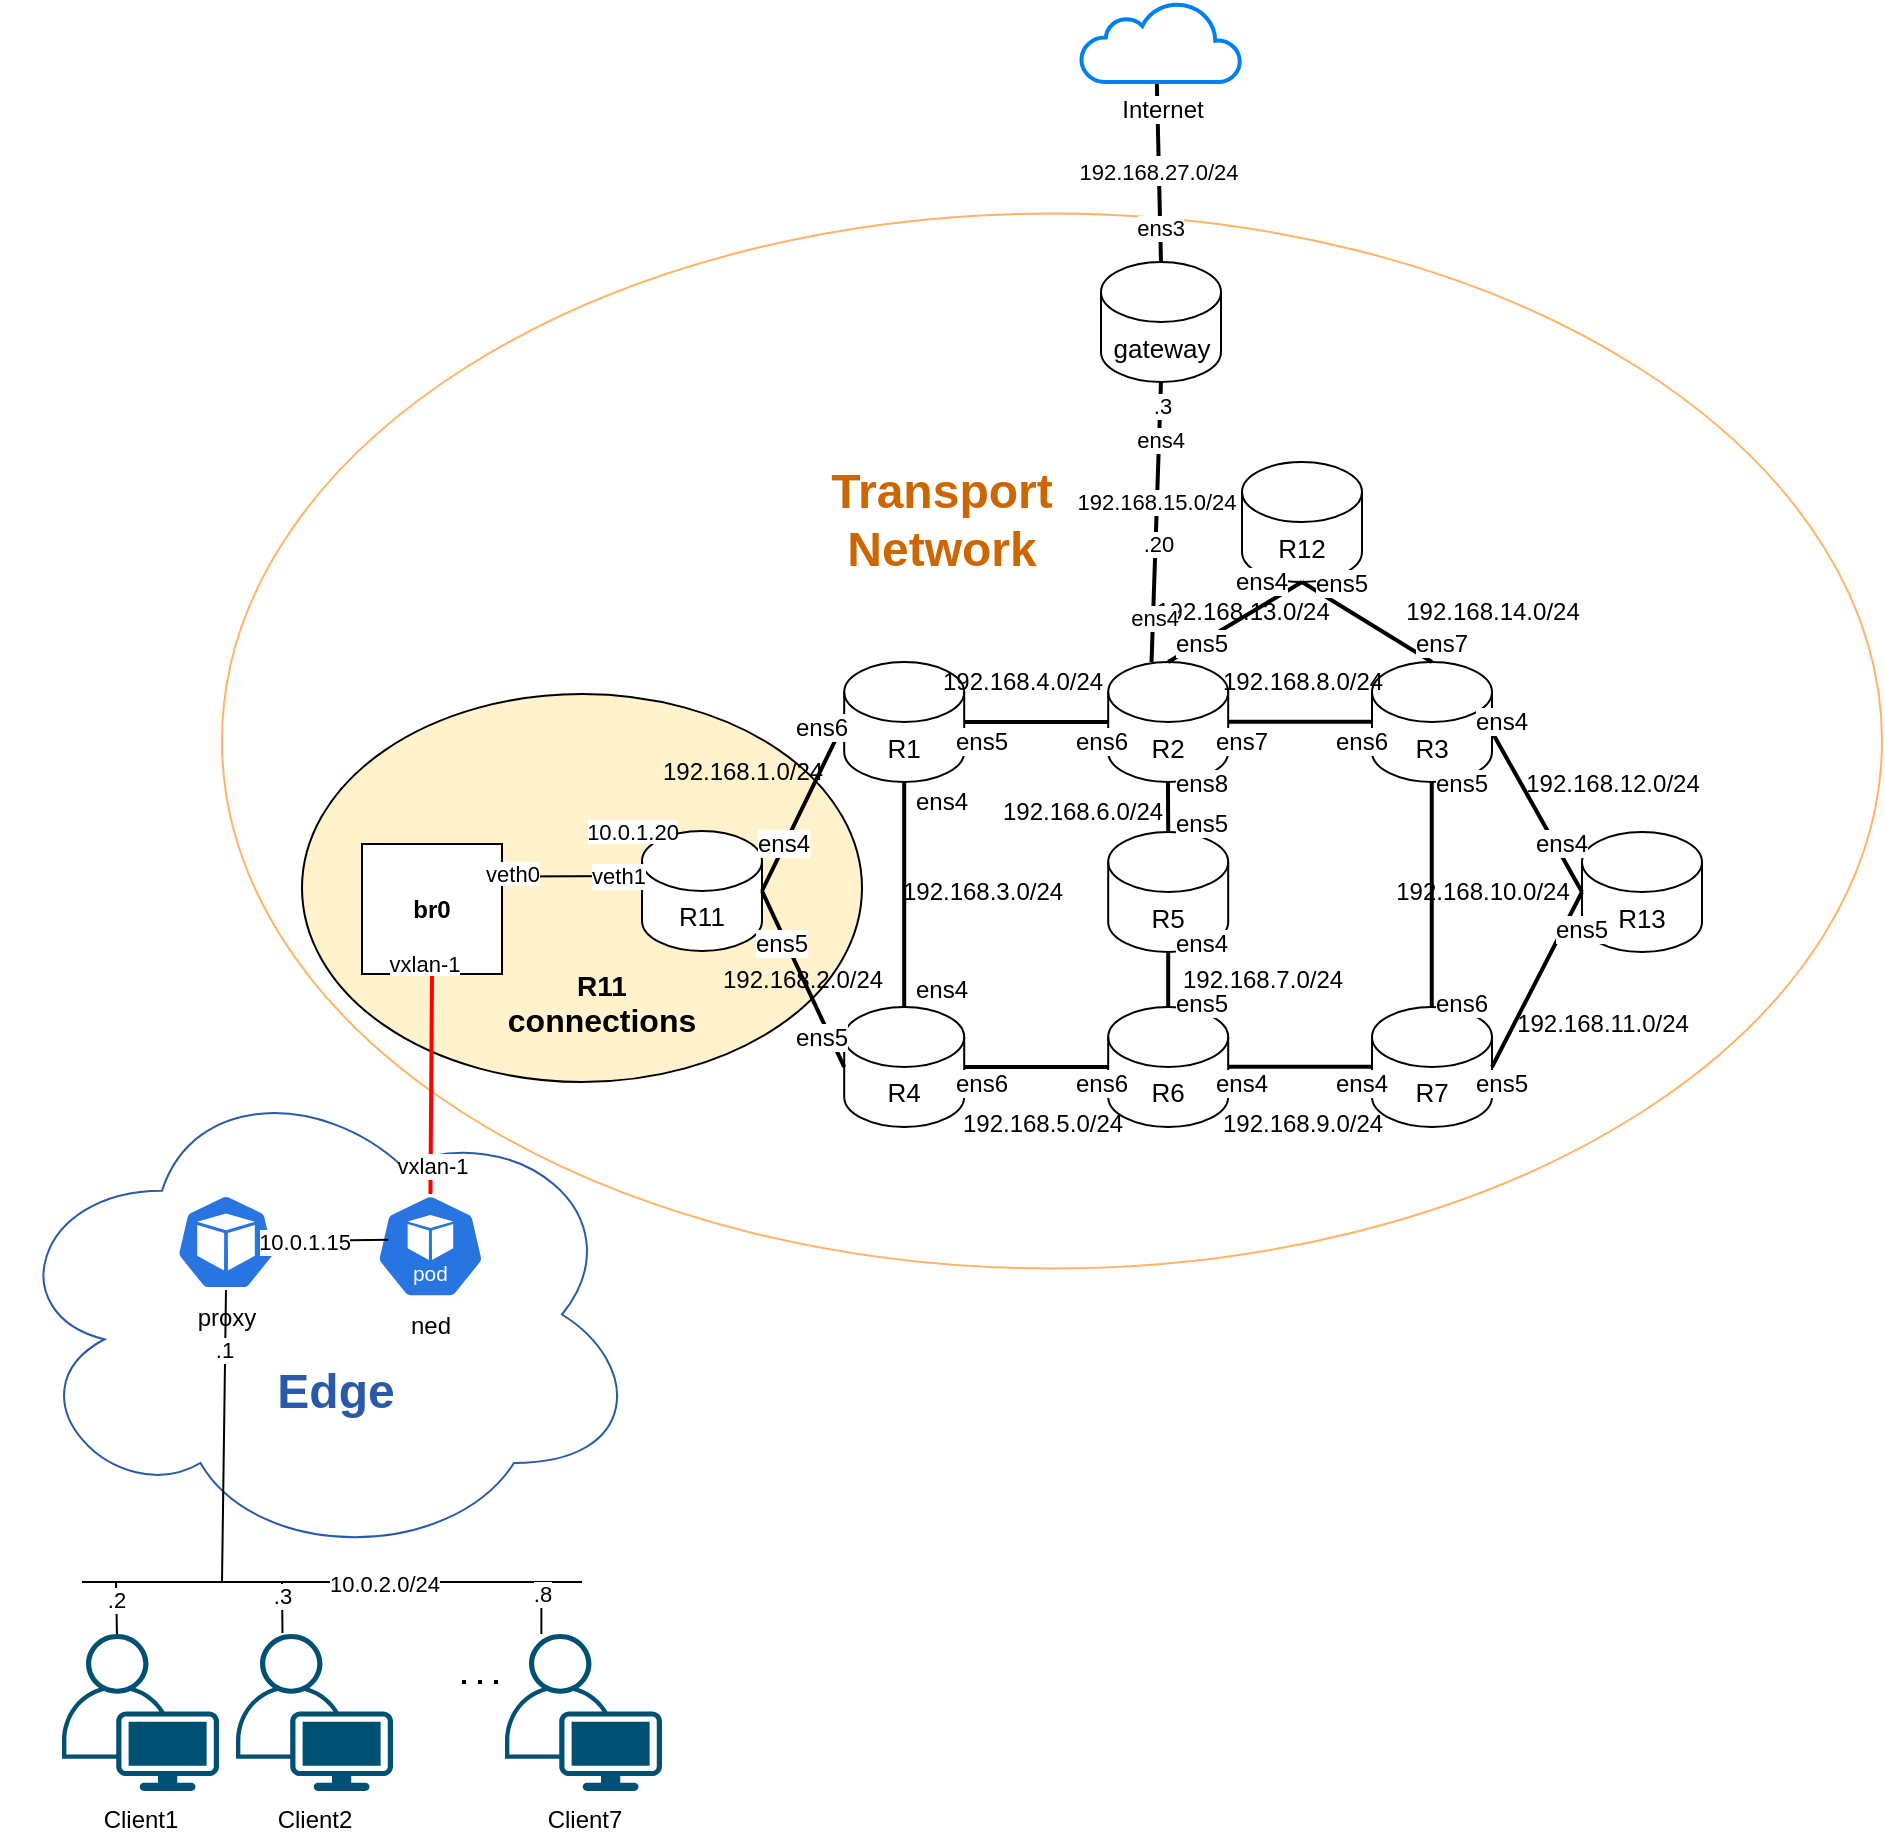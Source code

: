 <mxfile version="27.1.4">
  <diagram name="Página-1" id="AqzY-6GFsEjk-wBMrsei">
    <mxGraphModel dx="1024" dy="442" grid="1" gridSize="10" guides="1" tooltips="1" connect="1" arrows="1" fold="1" page="1" pageScale="1" pageWidth="1169" pageHeight="827" math="0" shadow="0">
      <root>
        <mxCell id="0" />
        <mxCell id="1" parent="0" />
        <mxCell id="cHn_flzbuspQxcIcsFyM-122" value="" style="ellipse;whiteSpace=wrap;html=1;strokeColor=#FFB366;" vertex="1" parent="1">
          <mxGeometry x="1940" y="1525.75" width="830" height="527.5" as="geometry" />
        </mxCell>
        <mxCell id="cHn_flzbuspQxcIcsFyM-1" value="" style="ellipse;whiteSpace=wrap;html=1;fillColor=#fff2cc;strokeColor=#000000;" vertex="1" parent="1">
          <mxGeometry x="1980" y="1766" width="280" height="194" as="geometry" />
        </mxCell>
        <mxCell id="cHn_flzbuspQxcIcsFyM-2" value="&lt;b&gt;br0&lt;/b&gt;" style="rounded=0;whiteSpace=wrap;html=1;" vertex="1" parent="1">
          <mxGeometry x="2010" y="1841" width="70" height="65" as="geometry" />
        </mxCell>
        <mxCell id="cHn_flzbuspQxcIcsFyM-3" value="" style="ellipse;shape=cloud;whiteSpace=wrap;html=1;strokeColor=light-dark(#2A59A7,#2A59A7);" vertex="1" parent="1">
          <mxGeometry x="1830" y="1952.5" width="320" height="247.5" as="geometry" />
        </mxCell>
        <mxCell id="cHn_flzbuspQxcIcsFyM-4" value="R13" style="shape=cylinder3;whiteSpace=wrap;html=1;boundedLbl=1;backgroundOutline=1;size=15;fontSize=13;fontStyle=0" vertex="1" parent="1">
          <mxGeometry x="2620" y="1835" width="60" height="60" as="geometry" />
        </mxCell>
        <mxCell id="cHn_flzbuspQxcIcsFyM-5" value="R3" style="shape=cylinder3;whiteSpace=wrap;html=1;boundedLbl=1;backgroundOutline=1;size=15;fontSize=13;fontStyle=0" vertex="1" parent="1">
          <mxGeometry x="2515" y="1750" width="60" height="60" as="geometry" />
        </mxCell>
        <mxCell id="cHn_flzbuspQxcIcsFyM-6" value="R7" style="shape=cylinder3;whiteSpace=wrap;html=1;boundedLbl=1;backgroundOutline=1;size=15;fontSize=13;fontStyle=0" vertex="1" parent="1">
          <mxGeometry x="2515" y="1922.5" width="60" height="60" as="geometry" />
        </mxCell>
        <mxCell id="cHn_flzbuspQxcIcsFyM-7" value="R6" style="shape=cylinder3;whiteSpace=wrap;html=1;boundedLbl=1;backgroundOutline=1;size=15;fontSize=13;fontStyle=0" vertex="1" parent="1">
          <mxGeometry x="2383.1" y="1922.5" width="60" height="60" as="geometry" />
        </mxCell>
        <mxCell id="cHn_flzbuspQxcIcsFyM-8" value="R5" style="shape=cylinder3;whiteSpace=wrap;html=1;boundedLbl=1;backgroundOutline=1;size=15;fontSize=13;fontStyle=0" vertex="1" parent="1">
          <mxGeometry x="2383.1" y="1835" width="60" height="60" as="geometry" />
        </mxCell>
        <mxCell id="cHn_flzbuspQxcIcsFyM-9" value="R4" style="shape=cylinder3;whiteSpace=wrap;html=1;boundedLbl=1;backgroundOutline=1;size=15;fontSize=13;fontStyle=0" vertex="1" parent="1">
          <mxGeometry x="2251.1" y="1922.5" width="60" height="60" as="geometry" />
        </mxCell>
        <mxCell id="cHn_flzbuspQxcIcsFyM-10" value="R11" style="shape=cylinder3;whiteSpace=wrap;html=1;boundedLbl=1;backgroundOutline=1;size=15;fontSize=13;fontStyle=0" vertex="1" parent="1">
          <mxGeometry x="2150" y="1834.5" width="60" height="60" as="geometry" />
        </mxCell>
        <mxCell id="cHn_flzbuspQxcIcsFyM-11" value="R1" style="shape=cylinder3;whiteSpace=wrap;html=1;boundedLbl=1;backgroundOutline=1;size=15;fontSize=13;fontStyle=0" vertex="1" parent="1">
          <mxGeometry x="2251.1" y="1750" width="60" height="60" as="geometry" />
        </mxCell>
        <mxCell id="cHn_flzbuspQxcIcsFyM-12" value="R12" style="shape=cylinder3;whiteSpace=wrap;html=1;boundedLbl=1;backgroundOutline=1;size=15;fontSize=13;fontStyle=0" vertex="1" parent="1">
          <mxGeometry x="2450" y="1650" width="60" height="60" as="geometry" />
        </mxCell>
        <mxCell id="cHn_flzbuspQxcIcsFyM-13" value="" style="endArrow=none;html=1;rounded=0;exitX=0.5;exitY=0;exitDx=0;exitDy=0;exitPerimeter=0;strokeColor=default;strokeWidth=2;align=center;verticalAlign=middle;fontFamily=Helvetica;fontSize=13;fontColor=default;labelBackgroundColor=default;endFill=0;fontStyle=0;entryX=0.5;entryY=1;entryDx=0;entryDy=0;entryPerimeter=0;" edge="1" parent="1" source="cHn_flzbuspQxcIcsFyM-9" target="cHn_flzbuspQxcIcsFyM-11">
          <mxGeometry width="50" height="50" relative="1" as="geometry">
            <mxPoint x="2295" y="1834.5" as="sourcePoint" />
            <mxPoint x="2295" y="1769.5" as="targetPoint" />
          </mxGeometry>
        </mxCell>
        <mxCell id="cHn_flzbuspQxcIcsFyM-14" value="" style="endArrow=none;html=1;rounded=0;exitX=1;exitY=0.5;exitDx=0;exitDy=0;exitPerimeter=0;strokeColor=default;strokeWidth=2;align=center;verticalAlign=middle;fontFamily=Helvetica;fontSize=13;fontColor=default;labelBackgroundColor=default;endFill=0;fontStyle=0;entryX=0;entryY=0.5;entryDx=0;entryDy=0;entryPerimeter=0;" edge="1" parent="1" source="cHn_flzbuspQxcIcsFyM-10" target="cHn_flzbuspQxcIcsFyM-11">
          <mxGeometry width="50" height="50" relative="1" as="geometry">
            <mxPoint x="2250.97" y="1862.5" as="sourcePoint" />
            <mxPoint x="2250.97" y="1802.5" as="targetPoint" />
          </mxGeometry>
        </mxCell>
        <mxCell id="cHn_flzbuspQxcIcsFyM-15" value="" style="endArrow=none;html=1;rounded=0;exitX=1;exitY=0.5;exitDx=0;exitDy=0;exitPerimeter=0;strokeColor=default;strokeWidth=2;align=center;verticalAlign=middle;fontFamily=Helvetica;fontSize=13;fontColor=default;labelBackgroundColor=default;endFill=0;fontStyle=0;entryX=0;entryY=0.5;entryDx=0;entryDy=0;entryPerimeter=0;" edge="1" parent="1" source="cHn_flzbuspQxcIcsFyM-10" target="cHn_flzbuspQxcIcsFyM-9">
          <mxGeometry width="50" height="50" relative="1" as="geometry">
            <mxPoint x="2218.8" y="1878.5" as="sourcePoint" />
            <mxPoint x="2259.8" y="1818.5" as="targetPoint" />
          </mxGeometry>
        </mxCell>
        <mxCell id="cHn_flzbuspQxcIcsFyM-16" value="R2" style="shape=cylinder3;whiteSpace=wrap;html=1;boundedLbl=1;backgroundOutline=1;size=15;fontSize=13;fontStyle=0" vertex="1" parent="1">
          <mxGeometry x="2383.1" y="1750" width="60" height="60" as="geometry" />
        </mxCell>
        <mxCell id="cHn_flzbuspQxcIcsFyM-17" value="" style="endArrow=none;html=1;rounded=0;exitX=0.5;exitY=0;exitDx=0;exitDy=0;exitPerimeter=0;strokeColor=default;strokeWidth=2;align=center;verticalAlign=middle;fontFamily=Helvetica;fontSize=13;fontColor=default;labelBackgroundColor=default;endFill=0;fontStyle=0;entryX=0.5;entryY=1;entryDx=0;entryDy=0;entryPerimeter=0;" edge="1" parent="1" source="cHn_flzbuspQxcIcsFyM-7" target="cHn_flzbuspQxcIcsFyM-8">
          <mxGeometry width="50" height="50" relative="1" as="geometry">
            <mxPoint x="2412.9" y="1922.5" as="sourcePoint" />
            <mxPoint x="2413.29" y="1895.0" as="targetPoint" />
          </mxGeometry>
        </mxCell>
        <mxCell id="cHn_flzbuspQxcIcsFyM-18" value="" style="endArrow=none;html=1;rounded=0;exitX=0.5;exitY=0;exitDx=0;exitDy=0;exitPerimeter=0;strokeColor=default;strokeWidth=2;align=center;verticalAlign=middle;fontFamily=Helvetica;fontSize=13;fontColor=default;labelBackgroundColor=default;endFill=0;fontStyle=0;entryX=0.5;entryY=1;entryDx=0;entryDy=0;entryPerimeter=0;" edge="1" parent="1" source="cHn_flzbuspQxcIcsFyM-8">
          <mxGeometry width="50" height="50" relative="1" as="geometry">
            <mxPoint x="2412.98" y="1838" as="sourcePoint" />
            <mxPoint x="2412.98" y="1810" as="targetPoint" />
          </mxGeometry>
        </mxCell>
        <mxCell id="cHn_flzbuspQxcIcsFyM-19" value="" style="endArrow=none;html=1;rounded=0;exitX=1;exitY=0.5;exitDx=0;exitDy=0;exitPerimeter=0;strokeColor=default;strokeWidth=2;align=center;verticalAlign=middle;fontFamily=Helvetica;fontSize=13;fontColor=default;labelBackgroundColor=default;endFill=0;fontStyle=0;entryX=0;entryY=0.5;entryDx=0;entryDy=0;entryPerimeter=0;" edge="1" parent="1" source="cHn_flzbuspQxcIcsFyM-9" target="cHn_flzbuspQxcIcsFyM-7">
          <mxGeometry width="50" height="50" relative="1" as="geometry">
            <mxPoint x="2311.1" y="1959" as="sourcePoint" />
            <mxPoint x="2311.1" y="1846" as="targetPoint" />
          </mxGeometry>
        </mxCell>
        <mxCell id="cHn_flzbuspQxcIcsFyM-20" value="" style="endArrow=none;html=1;rounded=0;exitX=1;exitY=0.5;exitDx=0;exitDy=0;exitPerimeter=0;strokeColor=default;strokeWidth=2;align=center;verticalAlign=middle;fontFamily=Helvetica;fontSize=13;fontColor=default;labelBackgroundColor=default;endFill=0;fontStyle=0;entryX=0;entryY=0.5;entryDx=0;entryDy=0;entryPerimeter=0;" edge="1" parent="1">
          <mxGeometry width="50" height="50" relative="1" as="geometry">
            <mxPoint x="2311.1" y="1780" as="sourcePoint" />
            <mxPoint x="2383.1" y="1780" as="targetPoint" />
          </mxGeometry>
        </mxCell>
        <mxCell id="cHn_flzbuspQxcIcsFyM-21" value="" style="endArrow=none;html=1;rounded=0;exitX=1;exitY=0.5;exitDx=0;exitDy=0;exitPerimeter=0;strokeColor=default;strokeWidth=2;align=center;verticalAlign=middle;fontFamily=Helvetica;fontSize=13;fontColor=default;labelBackgroundColor=default;endFill=0;fontStyle=0;entryX=0;entryY=0.5;entryDx=0;entryDy=0;entryPerimeter=0;" edge="1" parent="1">
          <mxGeometry width="50" height="50" relative="1" as="geometry">
            <mxPoint x="2443.1" y="1779.88" as="sourcePoint" />
            <mxPoint x="2515.1" y="1779.88" as="targetPoint" />
          </mxGeometry>
        </mxCell>
        <mxCell id="cHn_flzbuspQxcIcsFyM-22" value="" style="endArrow=none;html=1;rounded=0;exitX=1;exitY=0.5;exitDx=0;exitDy=0;exitPerimeter=0;strokeColor=default;strokeWidth=2;align=center;verticalAlign=middle;fontFamily=Helvetica;fontSize=13;fontColor=default;labelBackgroundColor=default;endFill=0;fontStyle=0;entryX=0;entryY=0.5;entryDx=0;entryDy=0;entryPerimeter=0;" edge="1" parent="1">
          <mxGeometry width="50" height="50" relative="1" as="geometry">
            <mxPoint x="2443.1" y="1952.38" as="sourcePoint" />
            <mxPoint x="2515.1" y="1952.38" as="targetPoint" />
          </mxGeometry>
        </mxCell>
        <mxCell id="cHn_flzbuspQxcIcsFyM-23" value="" style="endArrow=none;html=1;rounded=0;exitX=1;exitY=0.5;exitDx=0;exitDy=0;exitPerimeter=0;strokeColor=default;strokeWidth=2;align=center;verticalAlign=middle;fontFamily=Helvetica;fontSize=13;fontColor=default;labelBackgroundColor=default;endFill=0;fontStyle=0;entryX=0;entryY=0.5;entryDx=0;entryDy=0;entryPerimeter=0;" edge="1" parent="1" target="cHn_flzbuspQxcIcsFyM-4">
          <mxGeometry width="50" height="50" relative="1" as="geometry">
            <mxPoint x="2575" y="1785" as="sourcePoint" />
            <mxPoint x="2616" y="1700" as="targetPoint" />
          </mxGeometry>
        </mxCell>
        <mxCell id="cHn_flzbuspQxcIcsFyM-24" value="" style="endArrow=none;html=1;rounded=0;exitX=0.5;exitY=0;exitDx=0;exitDy=0;exitPerimeter=0;strokeColor=default;strokeWidth=2;align=center;verticalAlign=middle;fontFamily=Helvetica;fontSize=13;fontColor=default;labelBackgroundColor=default;endFill=0;fontStyle=0;entryX=0.5;entryY=1;entryDx=0;entryDy=0;entryPerimeter=0;" edge="1" parent="1">
          <mxGeometry width="50" height="50" relative="1" as="geometry">
            <mxPoint x="2544.88" y="1923" as="sourcePoint" />
            <mxPoint x="2544.88" y="1810" as="targetPoint" />
          </mxGeometry>
        </mxCell>
        <mxCell id="cHn_flzbuspQxcIcsFyM-25" value="" style="endArrow=none;html=1;rounded=0;exitX=1;exitY=0.5;exitDx=0;exitDy=0;exitPerimeter=0;strokeColor=default;strokeWidth=2;align=center;verticalAlign=middle;fontFamily=Helvetica;fontSize=13;fontColor=default;labelBackgroundColor=default;endFill=0;fontStyle=0;entryX=0;entryY=0.5;entryDx=0;entryDy=0;entryPerimeter=0;" edge="1" parent="1" source="cHn_flzbuspQxcIcsFyM-6" target="cHn_flzbuspQxcIcsFyM-4">
          <mxGeometry width="50" height="50" relative="1" as="geometry">
            <mxPoint x="2575" y="1948.5" as="sourcePoint" />
            <mxPoint x="2620" y="2028.5" as="targetPoint" />
          </mxGeometry>
        </mxCell>
        <mxCell id="cHn_flzbuspQxcIcsFyM-26" value="" style="endArrow=none;html=1;rounded=0;exitX=0.5;exitY=0;exitDx=0;exitDy=0;exitPerimeter=0;strokeColor=default;strokeWidth=2;align=center;verticalAlign=middle;fontFamily=Helvetica;fontSize=13;fontColor=default;labelBackgroundColor=default;endFill=0;fontStyle=0;entryX=0.5;entryY=1;entryDx=0;entryDy=0;entryPerimeter=0;" edge="1" parent="1" source="cHn_flzbuspQxcIcsFyM-16" target="cHn_flzbuspQxcIcsFyM-12">
          <mxGeometry width="50" height="50" relative="1" as="geometry">
            <mxPoint x="2453.1" y="1789.88" as="sourcePoint" />
            <mxPoint x="2525.1" y="1789.88" as="targetPoint" />
          </mxGeometry>
        </mxCell>
        <mxCell id="cHn_flzbuspQxcIcsFyM-27" value="" style="endArrow=none;html=1;rounded=0;exitX=0.5;exitY=0;exitDx=0;exitDy=0;exitPerimeter=0;strokeColor=default;strokeWidth=2;align=center;verticalAlign=middle;fontFamily=Helvetica;fontSize=13;fontColor=default;labelBackgroundColor=default;endFill=0;fontStyle=0;" edge="1" parent="1" source="cHn_flzbuspQxcIcsFyM-5">
          <mxGeometry width="50" height="50" relative="1" as="geometry">
            <mxPoint x="2423" y="1760" as="sourcePoint" />
            <mxPoint x="2480" y="1710" as="targetPoint" />
          </mxGeometry>
        </mxCell>
        <mxCell id="cHn_flzbuspQxcIcsFyM-28" value="&lt;span style=&quot;background-color: rgb(255, 255, 255);&quot;&gt;ens4&lt;/span&gt;" style="text;html=1;align=center;verticalAlign=middle;whiteSpace=wrap;rounded=0;" vertex="1" parent="1">
          <mxGeometry x="2191.1" y="1826" width="60" height="30" as="geometry" />
        </mxCell>
        <mxCell id="cHn_flzbuspQxcIcsFyM-29" value="&lt;span style=&quot;background-color: rgb(255, 255, 255);&quot;&gt;ens5&lt;/span&gt;" style="text;html=1;align=center;verticalAlign=middle;whiteSpace=wrap;rounded=0;" vertex="1" parent="1">
          <mxGeometry x="2190" y="1876" width="60" height="30" as="geometry" />
        </mxCell>
        <mxCell id="cHn_flzbuspQxcIcsFyM-30" value="&lt;span style=&quot;background-color: rgb(255, 255, 255);&quot;&gt;ens5&lt;/span&gt;" style="text;html=1;align=center;verticalAlign=middle;whiteSpace=wrap;rounded=0;" vertex="1" parent="1">
          <mxGeometry x="2210" y="1922.5" width="60" height="30" as="geometry" />
        </mxCell>
        <mxCell id="cHn_flzbuspQxcIcsFyM-31" value="&lt;span style=&quot;background-color: rgb(255, 255, 255);&quot;&gt;ens6&lt;/span&gt;" style="text;html=1;align=center;verticalAlign=middle;whiteSpace=wrap;rounded=0;" vertex="1" parent="1">
          <mxGeometry x="2210" y="1770" width="60" height="26" as="geometry" />
        </mxCell>
        <mxCell id="cHn_flzbuspQxcIcsFyM-32" value="&lt;span style=&quot;background-color: rgb(255, 255, 255);&quot;&gt;ens4&lt;/span&gt;" style="text;html=1;align=center;verticalAlign=middle;whiteSpace=wrap;rounded=0;" vertex="1" parent="1">
          <mxGeometry x="2270" y="1804.5" width="60" height="30" as="geometry" />
        </mxCell>
        <mxCell id="cHn_flzbuspQxcIcsFyM-33" value="&lt;span style=&quot;background-color: rgb(255, 255, 255);&quot;&gt;ens4&lt;/span&gt;" style="text;html=1;align=center;verticalAlign=middle;whiteSpace=wrap;rounded=0;" vertex="1" parent="1">
          <mxGeometry x="2270" y="1899" width="60" height="30" as="geometry" />
        </mxCell>
        <mxCell id="cHn_flzbuspQxcIcsFyM-34" value="&lt;span style=&quot;background-color: rgb(255, 255, 255);&quot;&gt;ens6&lt;/span&gt;" style="text;html=1;align=center;verticalAlign=middle;whiteSpace=wrap;rounded=0;" vertex="1" parent="1">
          <mxGeometry x="2290" y="1946" width="60" height="30" as="geometry" />
        </mxCell>
        <mxCell id="cHn_flzbuspQxcIcsFyM-35" value="&lt;span style=&quot;background-color: rgb(255, 255, 255);&quot;&gt;ens6&lt;/span&gt;" style="text;html=1;align=center;verticalAlign=middle;whiteSpace=wrap;rounded=0;" vertex="1" parent="1">
          <mxGeometry x="2350" y="1946" width="60" height="30" as="geometry" />
        </mxCell>
        <mxCell id="cHn_flzbuspQxcIcsFyM-36" value="&lt;span style=&quot;background-color: light-dark(#ffffff, var(--ge-dark-color, #121212));&quot;&gt;ens4&lt;/span&gt;" style="text;html=1;align=center;verticalAlign=middle;whiteSpace=wrap;rounded=0;" vertex="1" parent="1">
          <mxGeometry x="2420" y="1946" width="60" height="30" as="geometry" />
        </mxCell>
        <mxCell id="cHn_flzbuspQxcIcsFyM-37" value="&lt;span style=&quot;background-color: light-dark(#ffffff, var(--ge-dark-color, #121212));&quot;&gt;ens4&lt;/span&gt;" style="text;html=1;align=center;verticalAlign=middle;whiteSpace=wrap;rounded=0;" vertex="1" parent="1">
          <mxGeometry x="2480" y="1946" width="60" height="30" as="geometry" />
        </mxCell>
        <mxCell id="cHn_flzbuspQxcIcsFyM-38" value="&lt;span style=&quot;background-color: light-dark(#ffffff, var(--ge-dark-color, #121212));&quot;&gt;ens5&lt;/span&gt;" style="text;html=1;align=center;verticalAlign=middle;whiteSpace=wrap;rounded=0;" vertex="1" parent="1">
          <mxGeometry x="2400" y="1906" width="60" height="30" as="geometry" />
        </mxCell>
        <mxCell id="cHn_flzbuspQxcIcsFyM-39" value="&lt;span style=&quot;background-color: rgb(255, 255, 255);&quot;&gt;ens5&lt;/span&gt;" style="text;html=1;align=center;verticalAlign=middle;whiteSpace=wrap;rounded=0;" vertex="1" parent="1">
          <mxGeometry x="2400" y="1816" width="60" height="30" as="geometry" />
        </mxCell>
        <mxCell id="cHn_flzbuspQxcIcsFyM-40" value="&lt;span style=&quot;background-color: rgb(255, 255, 255);&quot;&gt;ens4&lt;/span&gt;" style="text;html=1;align=center;verticalAlign=middle;whiteSpace=wrap;rounded=0;" vertex="1" parent="1">
          <mxGeometry x="2400" y="1876" width="60" height="30" as="geometry" />
        </mxCell>
        <mxCell id="cHn_flzbuspQxcIcsFyM-41" value="&lt;span style=&quot;background-color: rgb(255, 255, 255);&quot;&gt;ens8&lt;/span&gt;" style="text;html=1;align=center;verticalAlign=middle;whiteSpace=wrap;rounded=0;" vertex="1" parent="1">
          <mxGeometry x="2400" y="1796" width="60" height="30" as="geometry" />
        </mxCell>
        <mxCell id="cHn_flzbuspQxcIcsFyM-42" value="&lt;span style=&quot;background-color: light-dark(#ffffff, var(--ge-dark-color, #121212));&quot;&gt;ens6&lt;/span&gt;" style="text;html=1;align=center;verticalAlign=middle;whiteSpace=wrap;rounded=0;" vertex="1" parent="1">
          <mxGeometry x="2350" y="1774.5" width="60" height="30" as="geometry" />
        </mxCell>
        <mxCell id="cHn_flzbuspQxcIcsFyM-43" value="&lt;span style=&quot;background-color: rgb(255, 255, 255);&quot;&gt;ens5&lt;/span&gt;" style="text;html=1;align=center;verticalAlign=middle;whiteSpace=wrap;rounded=0;" vertex="1" parent="1">
          <mxGeometry x="2290" y="1776" width="60" height="28.5" as="geometry" />
        </mxCell>
        <mxCell id="cHn_flzbuspQxcIcsFyM-44" value="&lt;span style=&quot;background-color: rgb(255, 255, 255);&quot;&gt;ens7&lt;/span&gt;" style="text;html=1;align=center;verticalAlign=middle;whiteSpace=wrap;rounded=0;" vertex="1" parent="1">
          <mxGeometry x="2420" y="1774.5" width="60" height="30" as="geometry" />
        </mxCell>
        <mxCell id="cHn_flzbuspQxcIcsFyM-45" value="&lt;span style=&quot;background-color: rgb(255, 255, 255);&quot;&gt;ens6&lt;/span&gt;" style="text;html=1;align=center;verticalAlign=middle;whiteSpace=wrap;rounded=0;" vertex="1" parent="1">
          <mxGeometry x="2480" y="1774.5" width="60" height="30" as="geometry" />
        </mxCell>
        <mxCell id="cHn_flzbuspQxcIcsFyM-46" value="&lt;span style=&quot;background-color: rgb(255, 255, 255);&quot;&gt;ens6&lt;/span&gt;" style="text;html=1;align=center;verticalAlign=middle;whiteSpace=wrap;rounded=0;" vertex="1" parent="1">
          <mxGeometry x="2530" y="1906" width="60" height="30" as="geometry" />
        </mxCell>
        <mxCell id="cHn_flzbuspQxcIcsFyM-47" value="&lt;span style=&quot;background-color: light-dark(#ffffff, var(--ge-dark-color, #121212));&quot;&gt;ens5&lt;/span&gt;" style="text;html=1;align=center;verticalAlign=middle;whiteSpace=wrap;rounded=0;" vertex="1" parent="1">
          <mxGeometry x="2530" y="1796" width="60" height="30" as="geometry" />
        </mxCell>
        <mxCell id="cHn_flzbuspQxcIcsFyM-48" value="&lt;span style=&quot;background-color: rgb(255, 255, 255);&quot;&gt;ens5&lt;/span&gt;" style="text;html=1;align=center;verticalAlign=middle;whiteSpace=wrap;rounded=0;" vertex="1" parent="1">
          <mxGeometry x="2550" y="1946" width="60" height="30" as="geometry" />
        </mxCell>
        <mxCell id="cHn_flzbuspQxcIcsFyM-49" value="&lt;span style=&quot;background-color: rgb(255, 255, 255);&quot;&gt;ens5&lt;/span&gt;" style="text;html=1;align=center;verticalAlign=middle;whiteSpace=wrap;rounded=0;" vertex="1" parent="1">
          <mxGeometry x="2590" y="1869" width="60" height="30" as="geometry" />
        </mxCell>
        <mxCell id="cHn_flzbuspQxcIcsFyM-50" value="&lt;span style=&quot;background-color: rgb(255, 255, 255);&quot;&gt;ens4&lt;/span&gt;" style="text;html=1;align=center;verticalAlign=middle;whiteSpace=wrap;rounded=0;" vertex="1" parent="1">
          <mxGeometry x="2580" y="1826" width="60" height="30" as="geometry" />
        </mxCell>
        <mxCell id="cHn_flzbuspQxcIcsFyM-51" value="&lt;span style=&quot;background-color: rgb(255, 255, 255);&quot;&gt;ens4&lt;/span&gt;" style="text;html=1;align=center;verticalAlign=middle;whiteSpace=wrap;rounded=0;" vertex="1" parent="1">
          <mxGeometry x="2550" y="1765" width="60" height="30" as="geometry" />
        </mxCell>
        <mxCell id="cHn_flzbuspQxcIcsFyM-52" value="&lt;span style=&quot;background-color: rgb(255, 255, 255);&quot;&gt;ens7&lt;/span&gt;" style="text;html=1;align=center;verticalAlign=middle;whiteSpace=wrap;rounded=0;" vertex="1" parent="1">
          <mxGeometry x="2520" y="1726" width="60" height="30" as="geometry" />
        </mxCell>
        <mxCell id="cHn_flzbuspQxcIcsFyM-53" value="&lt;span style=&quot;background-color: rgb(255, 255, 255);&quot;&gt;ens5&lt;/span&gt;" style="text;html=1;align=center;verticalAlign=middle;whiteSpace=wrap;rounded=0;" vertex="1" parent="1">
          <mxGeometry x="2400" y="1726" width="60" height="30" as="geometry" />
        </mxCell>
        <mxCell id="cHn_flzbuspQxcIcsFyM-54" value="&lt;span style=&quot;background-color: rgb(255, 255, 255);&quot;&gt;ens4&lt;/span&gt;" style="text;html=1;align=center;verticalAlign=middle;whiteSpace=wrap;rounded=0;" vertex="1" parent="1">
          <mxGeometry x="2430" y="1695" width="60" height="30" as="geometry" />
        </mxCell>
        <mxCell id="cHn_flzbuspQxcIcsFyM-55" value="&lt;span style=&quot;background-color: rgb(255, 255, 255);&quot;&gt;ens5&lt;/span&gt;" style="text;html=1;align=center;verticalAlign=middle;whiteSpace=wrap;rounded=0;" vertex="1" parent="1">
          <mxGeometry x="2470" y="1696" width="60" height="30" as="geometry" />
        </mxCell>
        <mxCell id="cHn_flzbuspQxcIcsFyM-56" value="192.168.1.0/24" style="text;html=1;align=center;verticalAlign=middle;resizable=0;points=[];autosize=1;strokeColor=none;fillColor=none;" vertex="1" parent="1">
          <mxGeometry x="2150" y="1790" width="100" height="30" as="geometry" />
        </mxCell>
        <mxCell id="cHn_flzbuspQxcIcsFyM-57" value="192.168.2.0/24" style="text;html=1;align=center;verticalAlign=middle;resizable=0;points=[];autosize=1;strokeColor=none;fillColor=none;" vertex="1" parent="1">
          <mxGeometry x="2180" y="1894" width="100" height="30" as="geometry" />
        </mxCell>
        <mxCell id="cHn_flzbuspQxcIcsFyM-58" value="192.168.5.0/24" style="text;html=1;align=center;verticalAlign=middle;resizable=0;points=[];autosize=1;strokeColor=none;fillColor=none;" vertex="1" parent="1">
          <mxGeometry x="2300" y="1966" width="100" height="30" as="geometry" />
        </mxCell>
        <mxCell id="cHn_flzbuspQxcIcsFyM-59" value="192.168.3.0/24" style="text;html=1;align=center;verticalAlign=middle;resizable=0;points=[];autosize=1;strokeColor=none;fillColor=none;" vertex="1" parent="1">
          <mxGeometry x="2269.5" y="1850" width="100" height="30" as="geometry" />
        </mxCell>
        <mxCell id="cHn_flzbuspQxcIcsFyM-60" value="192.168.4.0/24" style="text;html=1;align=center;verticalAlign=middle;resizable=0;points=[];autosize=1;strokeColor=none;fillColor=none;" vertex="1" parent="1">
          <mxGeometry x="2290" y="1744.5" width="100" height="30" as="geometry" />
        </mxCell>
        <mxCell id="cHn_flzbuspQxcIcsFyM-61" value="192.168.8.0/24" style="text;html=1;align=center;verticalAlign=middle;resizable=0;points=[];autosize=1;strokeColor=none;fillColor=none;" vertex="1" parent="1">
          <mxGeometry x="2430" y="1744.5" width="100" height="30" as="geometry" />
        </mxCell>
        <mxCell id="cHn_flzbuspQxcIcsFyM-62" value="192.168.6.0/24" style="text;html=1;align=center;verticalAlign=middle;resizable=0;points=[];autosize=1;strokeColor=none;fillColor=none;" vertex="1" parent="1">
          <mxGeometry x="2320" y="1810" width="100" height="30" as="geometry" />
        </mxCell>
        <mxCell id="cHn_flzbuspQxcIcsFyM-63" value="192.168.7.0/24" style="text;html=1;align=center;verticalAlign=middle;resizable=0;points=[];autosize=1;strokeColor=none;fillColor=none;" vertex="1" parent="1">
          <mxGeometry x="2410" y="1894" width="100" height="30" as="geometry" />
        </mxCell>
        <mxCell id="cHn_flzbuspQxcIcsFyM-64" value="192.168.9.0/24" style="text;html=1;align=center;verticalAlign=middle;resizable=0;points=[];autosize=1;strokeColor=none;fillColor=none;" vertex="1" parent="1">
          <mxGeometry x="2430" y="1966" width="100" height="30" as="geometry" />
        </mxCell>
        <mxCell id="cHn_flzbuspQxcIcsFyM-65" value="192.168.10.0/24" style="text;html=1;align=center;verticalAlign=middle;resizable=0;points=[];autosize=1;strokeColor=none;fillColor=none;" vertex="1" parent="1">
          <mxGeometry x="2515" y="1850" width="110" height="30" as="geometry" />
        </mxCell>
        <mxCell id="cHn_flzbuspQxcIcsFyM-66" value="192.168.11.0/24" style="text;html=1;align=center;verticalAlign=middle;resizable=0;points=[];autosize=1;strokeColor=none;fillColor=none;" vertex="1" parent="1">
          <mxGeometry x="2575" y="1916" width="110" height="30" as="geometry" />
        </mxCell>
        <mxCell id="cHn_flzbuspQxcIcsFyM-67" value="192.168.12.0/24" style="text;html=1;align=center;verticalAlign=middle;resizable=0;points=[];autosize=1;strokeColor=none;fillColor=none;" vertex="1" parent="1">
          <mxGeometry x="2580" y="1796" width="110" height="30" as="geometry" />
        </mxCell>
        <mxCell id="cHn_flzbuspQxcIcsFyM-68" value="192.168.14.0/24" style="text;html=1;align=center;verticalAlign=middle;resizable=0;points=[];autosize=1;strokeColor=none;fillColor=none;" vertex="1" parent="1">
          <mxGeometry x="2520" y="1710" width="110" height="30" as="geometry" />
        </mxCell>
        <mxCell id="cHn_flzbuspQxcIcsFyM-69" value="192.168.13.0/24" style="text;html=1;align=center;verticalAlign=middle;resizable=0;points=[];autosize=1;strokeColor=none;fillColor=none;" vertex="1" parent="1">
          <mxGeometry x="2395" y="1710" width="110" height="30" as="geometry" />
        </mxCell>
        <mxCell id="cHn_flzbuspQxcIcsFyM-70" value="ned" style="aspect=fixed;sketch=0;html=1;dashed=0;whitespace=wrap;verticalLabelPosition=bottom;verticalAlign=top;fillColor=#2875E2;strokeColor=#ffffff;points=[[0.005,0.63,0],[0.1,0.2,0],[0.9,0.2,0],[0.5,0,0],[0.995,0.63,0],[0.72,0.99,0],[0.5,1,0],[0.28,0.99,0]];shape=mxgraph.kubernetes.icon2;kubernetesLabel=1;prIcon=pod" vertex="1" parent="1">
          <mxGeometry x="2017" y="2016" width="54.44" height="52.25" as="geometry" />
        </mxCell>
        <mxCell id="cHn_flzbuspQxcIcsFyM-71" value="proxy" style="aspect=fixed;sketch=0;html=1;dashed=0;whitespace=wrap;verticalLabelPosition=bottom;verticalAlign=top;fillColor=#2875E2;strokeColor=#ffffff;points=[[0.005,0.63,0],[0.1,0.2,0],[0.9,0.2,0],[0.5,0,0],[0.995,0.63,0],[0.72,0.99,0],[0.5,1,0],[0.28,0.99,0]];shape=mxgraph.kubernetes.icon2;prIcon=pod" vertex="1" parent="1">
          <mxGeometry x="1917" y="2016" width="50" height="48" as="geometry" />
        </mxCell>
        <mxCell id="cHn_flzbuspQxcIcsFyM-72" value="" style="endArrow=none;html=1;rounded=0;entryX=0.114;entryY=0.438;entryDx=0;entryDy=0;entryPerimeter=0;" edge="1" parent="1" source="cHn_flzbuspQxcIcsFyM-71" target="cHn_flzbuspQxcIcsFyM-70">
          <mxGeometry width="50" height="50" relative="1" as="geometry">
            <mxPoint x="2237" y="1956" as="sourcePoint" />
            <mxPoint x="2287" y="1906" as="targetPoint" />
          </mxGeometry>
        </mxCell>
        <mxCell id="cHn_flzbuspQxcIcsFyM-73" value="10.0.1.15" style="edgeLabel;html=1;align=center;verticalAlign=middle;resizable=0;points=[];" vertex="1" connectable="0" parent="cHn_flzbuspQxcIcsFyM-72">
          <mxGeometry x="-0.496" relative="1" as="geometry">
            <mxPoint as="offset" />
          </mxGeometry>
        </mxCell>
        <mxCell id="cHn_flzbuspQxcIcsFyM-74" value="Client1" style="points=[[0.35,0,0],[0.98,0.51,0],[1,0.71,0],[0.67,1,0],[0,0.795,0],[0,0.65,0]];verticalLabelPosition=bottom;sketch=0;html=1;verticalAlign=top;aspect=fixed;align=center;pointerEvents=1;shape=mxgraph.cisco19.user;fillColor=#005073;strokeColor=none;" vertex="1" parent="1">
          <mxGeometry x="1860" y="2236" width="78.5" height="78.5" as="geometry" />
        </mxCell>
        <mxCell id="cHn_flzbuspQxcIcsFyM-75" value="" style="endArrow=none;html=1;rounded=0;entryX=0.5;entryY=1;entryDx=0;entryDy=0;entryPerimeter=0;" edge="1" parent="1" target="cHn_flzbuspQxcIcsFyM-71">
          <mxGeometry x="0.001" width="50" height="50" relative="1" as="geometry">
            <mxPoint x="1940" y="2210" as="sourcePoint" />
            <mxPoint x="2067" y="2036" as="targetPoint" />
            <mxPoint as="offset" />
          </mxGeometry>
        </mxCell>
        <mxCell id="cHn_flzbuspQxcIcsFyM-125" value=".1" style="edgeLabel;html=1;align=center;verticalAlign=middle;resizable=0;points=[];" vertex="1" connectable="0" parent="cHn_flzbuspQxcIcsFyM-75">
          <mxGeometry x="0.596" y="1" relative="1" as="geometry">
            <mxPoint as="offset" />
          </mxGeometry>
        </mxCell>
        <mxCell id="cHn_flzbuspQxcIcsFyM-78" value="" style="endArrow=none;html=1;rounded=0;entryX=0;entryY=0;entryDx=0;entryDy=22.5;entryPerimeter=0;exitX=1;exitY=0.25;exitDx=0;exitDy=0;" edge="1" parent="1" source="cHn_flzbuspQxcIcsFyM-2" target="cHn_flzbuspQxcIcsFyM-10">
          <mxGeometry width="50" height="50" relative="1" as="geometry">
            <mxPoint x="2042" y="1844.16" as="sourcePoint" />
            <mxPoint x="2102" y="1784.16" as="targetPoint" />
          </mxGeometry>
        </mxCell>
        <mxCell id="cHn_flzbuspQxcIcsFyM-79" value="veth1" style="edgeLabel;html=1;align=center;verticalAlign=middle;resizable=0;points=[];" vertex="1" connectable="0" parent="cHn_flzbuspQxcIcsFyM-78">
          <mxGeometry x="0.642" relative="1" as="geometry">
            <mxPoint as="offset" />
          </mxGeometry>
        </mxCell>
        <mxCell id="cHn_flzbuspQxcIcsFyM-80" value="" style="endArrow=none;html=1;rounded=0;exitX=0.5;exitY=0;exitDx=0;exitDy=0;exitPerimeter=0;entryX=0.5;entryY=1;entryDx=0;entryDy=0;fillColor=#FFB366;strokeColor=#FF0000;strokeWidth=2;" edge="1" parent="1" source="cHn_flzbuspQxcIcsFyM-70" target="cHn_flzbuspQxcIcsFyM-2">
          <mxGeometry width="50" height="50" relative="1" as="geometry">
            <mxPoint x="2244" y="2041.75" as="sourcePoint" />
            <mxPoint x="2042" y="1908" as="targetPoint" />
          </mxGeometry>
        </mxCell>
        <mxCell id="cHn_flzbuspQxcIcsFyM-81" value="&lt;div&gt;&lt;span style=&quot;font-size: 12px; text-wrap-mode: wrap; background-color: rgb(236, 236, 236);&quot;&gt;&lt;br&gt;&lt;/span&gt;&lt;/div&gt;" style="edgeLabel;html=1;align=center;verticalAlign=middle;resizable=0;points=[];" vertex="1" connectable="0" parent="cHn_flzbuspQxcIcsFyM-80">
          <mxGeometry x="0.827" y="1" relative="1" as="geometry">
            <mxPoint x="173" y="-3" as="offset" />
          </mxGeometry>
        </mxCell>
        <mxCell id="cHn_flzbuspQxcIcsFyM-82" value="&lt;div&gt;&lt;br&gt;&lt;/div&gt;" style="edgeLabel;html=1;align=center;verticalAlign=middle;resizable=0;points=[];" vertex="1" connectable="0" parent="cHn_flzbuspQxcIcsFyM-80">
          <mxGeometry x="0.84" y="1" relative="1" as="geometry">
            <mxPoint x="-37" y="-90" as="offset" />
          </mxGeometry>
        </mxCell>
        <mxCell id="cHn_flzbuspQxcIcsFyM-83" value="vxlan-1" style="edgeLabel;html=1;align=center;verticalAlign=middle;resizable=0;points=[];" vertex="1" connectable="0" parent="cHn_flzbuspQxcIcsFyM-80">
          <mxGeometry x="-0.747" relative="1" as="geometry">
            <mxPoint as="offset" />
          </mxGeometry>
        </mxCell>
        <mxCell id="cHn_flzbuspQxcIcsFyM-84" value="&lt;span style=&quot;font-size: 11px; background-color: rgb(255, 255, 255);&quot;&gt;10.0.1.20&lt;/span&gt;" style="text;html=1;align=center;verticalAlign=middle;resizable=0;points=[];autosize=1;strokeColor=none;fillColor=none;" vertex="1" parent="1">
          <mxGeometry x="2110" y="1820" width="70" height="30" as="geometry" />
        </mxCell>
        <mxCell id="cHn_flzbuspQxcIcsFyM-85" value="&lt;span style=&quot;font-size: 11px; background-color: rgb(255, 255, 255);&quot;&gt;vxlan-1&lt;/span&gt;" style="text;html=1;align=center;verticalAlign=middle;resizable=0;points=[];autosize=1;strokeColor=none;fillColor=none;" vertex="1" parent="1">
          <mxGeometry x="2011.44" y="1886" width="60" height="30" as="geometry" />
        </mxCell>
        <mxCell id="cHn_flzbuspQxcIcsFyM-86" value="&lt;span style=&quot;font-size: 11px; background-color: rgb(255, 255, 255);&quot;&gt;veth0&lt;/span&gt;" style="text;html=1;align=center;verticalAlign=middle;resizable=0;points=[];autosize=1;strokeColor=none;fillColor=none;" vertex="1" parent="1">
          <mxGeometry x="2060" y="1841" width="50" height="30" as="geometry" />
        </mxCell>
        <mxCell id="cHn_flzbuspQxcIcsFyM-87" value="" style="endArrow=none;html=1;rounded=0;exitX=0.5;exitY=0;exitDx=0;exitDy=0;exitPerimeter=0;strokeColor=default;strokeWidth=2;align=center;verticalAlign=middle;fontFamily=Helvetica;fontSize=13;fontColor=default;labelBackgroundColor=default;endFill=0;fontStyle=0;entryX=0.5;entryY=1;entryDx=0;entryDy=0;entryPerimeter=0;" edge="1" parent="1" target="cHn_flzbuspQxcIcsFyM-93">
          <mxGeometry width="50" height="50" relative="1" as="geometry">
            <mxPoint x="2404.77" y="1750" as="sourcePoint" />
            <mxPoint x="2300" y="1660" as="targetPoint" />
          </mxGeometry>
        </mxCell>
        <mxCell id="cHn_flzbuspQxcIcsFyM-88" value="ens4" style="edgeLabel;html=1;align=center;verticalAlign=middle;resizable=0;points=[];" vertex="1" connectable="0" parent="cHn_flzbuspQxcIcsFyM-87">
          <mxGeometry x="-0.683" relative="1" as="geometry">
            <mxPoint as="offset" />
          </mxGeometry>
        </mxCell>
        <mxCell id="cHn_flzbuspQxcIcsFyM-89" value=".20" style="edgeLabel;html=1;align=center;verticalAlign=middle;resizable=0;points=[];" vertex="1" connectable="0" parent="cHn_flzbuspQxcIcsFyM-87">
          <mxGeometry x="-0.159" y="-1" relative="1" as="geometry">
            <mxPoint as="offset" />
          </mxGeometry>
        </mxCell>
        <mxCell id="cHn_flzbuspQxcIcsFyM-90" value=".3" style="edgeLabel;html=1;align=center;verticalAlign=middle;resizable=0;points=[];" vertex="1" connectable="0" parent="cHn_flzbuspQxcIcsFyM-87">
          <mxGeometry x="0.831" y="-1" relative="1" as="geometry">
            <mxPoint as="offset" />
          </mxGeometry>
        </mxCell>
        <mxCell id="cHn_flzbuspQxcIcsFyM-91" value="ens4" style="edgeLabel;html=1;align=center;verticalAlign=middle;resizable=0;points=[];" vertex="1" connectable="0" parent="cHn_flzbuspQxcIcsFyM-87">
          <mxGeometry x="0.587" relative="1" as="geometry">
            <mxPoint as="offset" />
          </mxGeometry>
        </mxCell>
        <mxCell id="cHn_flzbuspQxcIcsFyM-92" value="192.168.15.0/24" style="edgeLabel;html=1;align=center;verticalAlign=middle;resizable=0;points=[];" vertex="1" connectable="0" parent="cHn_flzbuspQxcIcsFyM-87">
          <mxGeometry x="0.148" y="1" relative="1" as="geometry">
            <mxPoint as="offset" />
          </mxGeometry>
        </mxCell>
        <mxCell id="cHn_flzbuspQxcIcsFyM-93" value="gateway" style="shape=cylinder3;whiteSpace=wrap;html=1;boundedLbl=1;backgroundOutline=1;size=15;fontSize=13;fontStyle=0" vertex="1" parent="1">
          <mxGeometry x="2379.5" y="1550" width="60" height="60" as="geometry" />
        </mxCell>
        <mxCell id="cHn_flzbuspQxcIcsFyM-94" value="&lt;span style=&quot;font-size: 11px;&quot;&gt;192.168.27.0/24&lt;/span&gt;" style="endArrow=none;html=1;rounded=0;strokeColor=default;strokeWidth=2;align=center;verticalAlign=middle;fontFamily=Helvetica;fontSize=13;fontColor=default;labelBackgroundColor=default;endFill=0;fontStyle=0;entryX=0.473;entryY=0.918;entryDx=0;entryDy=0;entryPerimeter=0;" edge="1" parent="1" target="cHn_flzbuspQxcIcsFyM-96">
          <mxGeometry width="50" height="50" relative="1" as="geometry">
            <mxPoint x="2409.5" y="1550" as="sourcePoint" />
            <mxPoint x="2109.5" y="1580" as="targetPoint" />
          </mxGeometry>
        </mxCell>
        <mxCell id="cHn_flzbuspQxcIcsFyM-95" value="ens3" style="edgeLabel;html=1;align=center;verticalAlign=middle;resizable=0;points=[];" vertex="1" connectable="0" parent="cHn_flzbuspQxcIcsFyM-94">
          <mxGeometry x="-0.644" relative="1" as="geometry">
            <mxPoint y="-1" as="offset" />
          </mxGeometry>
        </mxCell>
        <mxCell id="cHn_flzbuspQxcIcsFyM-96" value="Internet" style="html=1;verticalLabelPosition=bottom;align=center;labelBackgroundColor=#ffffff;verticalAlign=top;strokeWidth=2;strokeColor=#0080F0;shadow=0;dashed=0;shape=mxgraph.ios7.icons.cloud;" vertex="1" parent="1">
          <mxGeometry x="2369.5" y="1420" width="80" height="40" as="geometry" />
        </mxCell>
        <mxCell id="cHn_flzbuspQxcIcsFyM-97" value="&lt;b&gt;&lt;font style=&quot;font-size: 14px;&quot;&gt;R11&lt;/font&gt;&lt;/b&gt;&lt;div&gt;&lt;b style=&quot;&quot;&gt;&lt;font size=&quot;3&quot;&gt;connections&lt;/font&gt;&lt;/b&gt;&lt;/div&gt;" style="text;html=1;align=center;verticalAlign=middle;whiteSpace=wrap;rounded=0;" vertex="1" parent="1">
          <mxGeometry x="2100" y="1906" width="60" height="30" as="geometry" />
        </mxCell>
        <mxCell id="cHn_flzbuspQxcIcsFyM-100" value="Client2" style="points=[[0.35,0,0],[0.98,0.51,0],[1,0.71,0],[0.67,1,0],[0,0.795,0],[0,0.65,0]];verticalLabelPosition=bottom;sketch=0;html=1;verticalAlign=top;aspect=fixed;align=center;pointerEvents=1;shape=mxgraph.cisco19.user;fillColor=#005073;strokeColor=none;" vertex="1" parent="1">
          <mxGeometry x="1947" y="2236" width="78.5" height="78.5" as="geometry" />
        </mxCell>
        <mxCell id="cHn_flzbuspQxcIcsFyM-101" value="Client7" style="points=[[0.35,0,0],[0.98,0.51,0],[1,0.71,0],[0.67,1,0],[0,0.795,0],[0,0.65,0]];verticalLabelPosition=bottom;sketch=0;html=1;verticalAlign=top;aspect=fixed;align=center;pointerEvents=1;shape=mxgraph.cisco19.user;fillColor=#005073;strokeColor=none;" vertex="1" parent="1">
          <mxGeometry x="2081.5" y="2236" width="78.5" height="78.5" as="geometry" />
        </mxCell>
        <mxCell id="cHn_flzbuspQxcIcsFyM-102" value="" style="endArrow=none;html=1;rounded=0;" edge="1" parent="1">
          <mxGeometry width="50" height="50" relative="1" as="geometry">
            <mxPoint x="2120" y="2210" as="sourcePoint" />
            <mxPoint x="1870" y="2210" as="targetPoint" />
          </mxGeometry>
        </mxCell>
        <mxCell id="cHn_flzbuspQxcIcsFyM-116" value="10.0.2.0/24" style="edgeLabel;html=1;align=center;verticalAlign=middle;resizable=0;points=[];" vertex="1" connectable="0" parent="cHn_flzbuspQxcIcsFyM-102">
          <mxGeometry x="-0.209" y="1" relative="1" as="geometry">
            <mxPoint as="offset" />
          </mxGeometry>
        </mxCell>
        <mxCell id="cHn_flzbuspQxcIcsFyM-107" value="" style="endArrow=none;dashed=1;html=1;dashPattern=1 3;strokeWidth=2;rounded=0;" edge="1" parent="1">
          <mxGeometry width="50" height="50" relative="1" as="geometry">
            <mxPoint x="2060" y="2260" as="sourcePoint" />
            <mxPoint x="2080" y="2260" as="targetPoint" />
          </mxGeometry>
        </mxCell>
        <mxCell id="cHn_flzbuspQxcIcsFyM-109" value="" style="endArrow=none;html=1;rounded=0;exitX=0.35;exitY=0;exitDx=0;exitDy=0;exitPerimeter=0;" edge="1" parent="1" source="cHn_flzbuspQxcIcsFyM-74">
          <mxGeometry width="50" height="50" relative="1" as="geometry">
            <mxPoint x="1960" y="2230" as="sourcePoint" />
            <mxPoint x="1887" y="2210" as="targetPoint" />
          </mxGeometry>
        </mxCell>
        <mxCell id="cHn_flzbuspQxcIcsFyM-117" value=".2" style="edgeLabel;html=1;align=center;verticalAlign=middle;resizable=0;points=[];" vertex="1" connectable="0" parent="cHn_flzbuspQxcIcsFyM-109">
          <mxGeometry x="0.351" relative="1" as="geometry">
            <mxPoint as="offset" />
          </mxGeometry>
        </mxCell>
        <mxCell id="cHn_flzbuspQxcIcsFyM-111" value="" style="endArrow=none;html=1;rounded=0;exitX=0.727;exitY=-0.003;exitDx=0;exitDy=0;exitPerimeter=0;" edge="1" parent="1">
          <mxGeometry width="50" height="50" relative="1" as="geometry">
            <mxPoint x="2099.69" y="2236" as="sourcePoint" />
            <mxPoint x="2099.69" y="2210" as="targetPoint" />
          </mxGeometry>
        </mxCell>
        <mxCell id="cHn_flzbuspQxcIcsFyM-119" value=".8" style="edgeLabel;html=1;align=center;verticalAlign=middle;resizable=0;points=[];" vertex="1" connectable="0" parent="cHn_flzbuspQxcIcsFyM-111">
          <mxGeometry x="0.535" relative="1" as="geometry">
            <mxPoint as="offset" />
          </mxGeometry>
        </mxCell>
        <mxCell id="cHn_flzbuspQxcIcsFyM-115" value="" style="endArrow=none;html=1;rounded=0;exitX=0.296;exitY=-0.007;exitDx=0;exitDy=0;exitPerimeter=0;" edge="1" parent="1" source="cHn_flzbuspQxcIcsFyM-100">
          <mxGeometry width="50" height="50" relative="1" as="geometry">
            <mxPoint x="1980" y="2236" as="sourcePoint" />
            <mxPoint x="1970" y="2210" as="targetPoint" />
          </mxGeometry>
        </mxCell>
        <mxCell id="cHn_flzbuspQxcIcsFyM-118" value=".3" style="edgeLabel;html=1;align=center;verticalAlign=middle;resizable=0;points=[];" vertex="1" connectable="0" parent="cHn_flzbuspQxcIcsFyM-115">
          <mxGeometry x="0.461" relative="1" as="geometry">
            <mxPoint as="offset" />
          </mxGeometry>
        </mxCell>
        <mxCell id="cHn_flzbuspQxcIcsFyM-121" value="&lt;b style=&quot;&quot;&gt;&lt;font style=&quot;color: light-dark(rgb(42, 89, 167), rgb(42, 89, 167)); font-size: 24px;&quot;&gt;Edge&lt;/font&gt;&lt;/b&gt;" style="text;html=1;align=center;verticalAlign=middle;whiteSpace=wrap;rounded=0;" vertex="1" parent="1">
          <mxGeometry x="1967" y="2100" width="60" height="30" as="geometry" />
        </mxCell>
        <mxCell id="cHn_flzbuspQxcIcsFyM-123" value="&lt;span style=&quot;font-size: 24px;&quot;&gt;&lt;b style=&quot;&quot;&gt;&lt;font style=&quot;color: rgb(204, 102, 0);&quot;&gt;Transport&lt;/font&gt;&lt;/b&gt;&lt;/span&gt;&lt;div&gt;&lt;b style=&quot;font-size: 24px;&quot;&gt;&lt;font style=&quot;color: rgb(204, 102, 0);&quot;&gt;Network&lt;/font&gt;&lt;/b&gt;&lt;span style=&quot;font-size: 24px;&quot;&gt;&lt;b style=&quot;&quot;&gt;&lt;font style=&quot;color: rgb(204, 102, 0);&quot;&gt;&lt;/font&gt;&lt;/b&gt;&lt;/span&gt;&lt;/div&gt;" style="text;html=1;align=center;verticalAlign=middle;whiteSpace=wrap;rounded=0;" vertex="1" parent="1">
          <mxGeometry x="2269.5" y="1664" width="60" height="30" as="geometry" />
        </mxCell>
      </root>
    </mxGraphModel>
  </diagram>
</mxfile>
